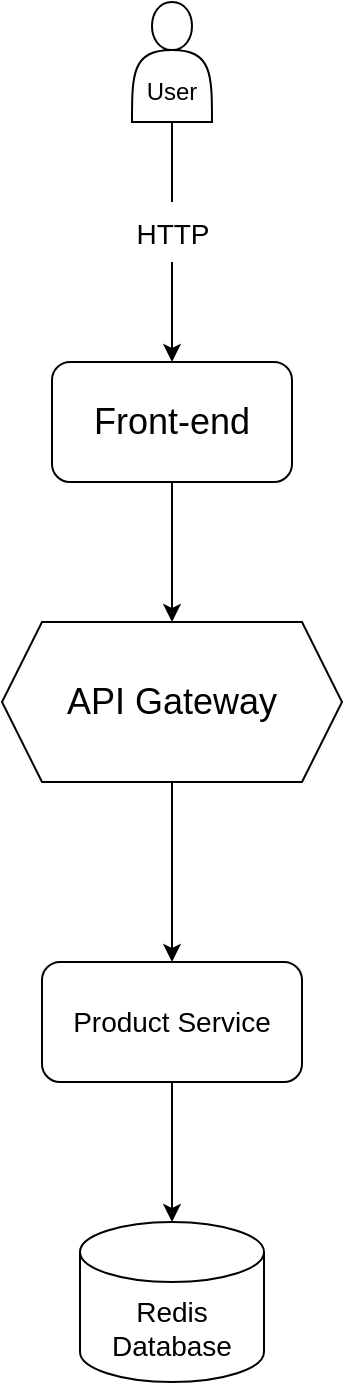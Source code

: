 <mxfile version="19.0.3" type="device"><diagram id="qF_un6coJCmuoWcDq9Xe" name="Page-1"><mxGraphModel dx="1422" dy="875" grid="1" gridSize="10" guides="1" tooltips="1" connect="1" arrows="1" fold="1" page="1" pageScale="1" pageWidth="850" pageHeight="1100" math="0" shadow="0"><root><mxCell id="0"/><mxCell id="1" parent="0"/><mxCell id="ESX9NjAbcANsdOVMM4dA-1" value="&lt;br&gt;&lt;br&gt;User" style="shape=actor;whiteSpace=wrap;html=1;" parent="1" vertex="1"><mxGeometry x="405" y="30" width="40" height="60" as="geometry"/></mxCell><mxCell id="ESX9NjAbcANsdOVMM4dA-2" value="&lt;font style=&quot;font-size: 18px;&quot;&gt;Front-end&lt;/font&gt;" style="rounded=1;whiteSpace=wrap;html=1;" parent="1" vertex="1"><mxGeometry x="365" y="210" width="120" height="60" as="geometry"/></mxCell><mxCell id="ESX9NjAbcANsdOVMM4dA-3" value="API Gateway" style="shape=hexagon;perimeter=hexagonPerimeter2;whiteSpace=wrap;html=1;fixedSize=1;fontSize=18;" parent="1" vertex="1"><mxGeometry x="340" y="340" width="170" height="80" as="geometry"/></mxCell><mxCell id="ESX9NjAbcANsdOVMM4dA-5" value="" style="endArrow=classic;html=1;rounded=0;fontSize=18;startArrow=none;entryX=0.5;entryY=0;entryDx=0;entryDy=0;" parent="1" source="ESX9NjAbcANsdOVMM4dA-7" edge="1" target="ESX9NjAbcANsdOVMM4dA-2"><mxGeometry width="50" height="50" relative="1" as="geometry"><mxPoint x="425" y="170" as="sourcePoint"/><mxPoint x="425" y="190.711" as="targetPoint"/></mxGeometry></mxCell><mxCell id="ESX9NjAbcANsdOVMM4dA-6" value="" style="endArrow=classic;html=1;rounded=0;fontSize=18;" parent="1" source="ESX9NjAbcANsdOVMM4dA-2" edge="1" target="ESX9NjAbcANsdOVMM4dA-3"><mxGeometry width="50" height="50" relative="1" as="geometry"><mxPoint x="425" y="300" as="sourcePoint"/><mxPoint x="425" y="320.711" as="targetPoint"/></mxGeometry></mxCell><mxCell id="ESX9NjAbcANsdOVMM4dA-7" value="&lt;font style=&quot;font-size: 14px;&quot;&gt;HTTP&lt;/font&gt;" style="text;html=1;align=center;verticalAlign=middle;resizable=0;points=[];autosize=1;strokeColor=none;fillColor=none;fontSize=18;" parent="1" vertex="1"><mxGeometry x="400" y="130" width="50" height="30" as="geometry"/></mxCell><mxCell id="ESX9NjAbcANsdOVMM4dA-8" value="" style="endArrow=none;html=1;rounded=0;fontSize=18;" parent="1" source="ESX9NjAbcANsdOVMM4dA-1" target="ESX9NjAbcANsdOVMM4dA-7" edge="1"><mxGeometry width="50" height="50" relative="1" as="geometry"><mxPoint x="425" y="120" as="sourcePoint"/><mxPoint x="425" y="190.711" as="targetPoint"/></mxGeometry></mxCell><mxCell id="72gKazjV9VzfEKd3clJV-1" value="&lt;font style=&quot;font-size: 14px;&quot;&gt;Product Service&lt;/font&gt;" style="rounded=1;whiteSpace=wrap;html=1;" vertex="1" parent="1"><mxGeometry x="360" y="510" width="130" height="60" as="geometry"/></mxCell><mxCell id="72gKazjV9VzfEKd3clJV-4" value="" style="endArrow=classic;html=1;rounded=0;fontSize=14;exitX=0.5;exitY=1;exitDx=0;exitDy=0;entryX=0.5;entryY=0;entryDx=0;entryDy=0;" edge="1" parent="1" source="ESX9NjAbcANsdOVMM4dA-3" target="72gKazjV9VzfEKd3clJV-1"><mxGeometry width="50" height="50" relative="1" as="geometry"><mxPoint x="270" y="500" as="sourcePoint"/><mxPoint x="320" y="450" as="targetPoint"/></mxGeometry></mxCell><mxCell id="72gKazjV9VzfEKd3clJV-6" value="Redis Database" style="shape=cylinder3;whiteSpace=wrap;html=1;boundedLbl=1;backgroundOutline=1;size=15;fontSize=14;" vertex="1" parent="1"><mxGeometry x="379" y="640" width="92" height="80" as="geometry"/></mxCell><mxCell id="72gKazjV9VzfEKd3clJV-7" value="" style="endArrow=classic;html=1;rounded=0;fontSize=14;entryX=0.5;entryY=0;entryDx=0;entryDy=0;entryPerimeter=0;exitX=0.5;exitY=1;exitDx=0;exitDy=0;" edge="1" parent="1" source="72gKazjV9VzfEKd3clJV-1" target="72gKazjV9VzfEKd3clJV-6"><mxGeometry width="50" height="50" relative="1" as="geometry"><mxPoint x="400" y="470" as="sourcePoint"/><mxPoint x="450" y="420" as="targetPoint"/></mxGeometry></mxCell></root></mxGraphModel></diagram></mxfile>